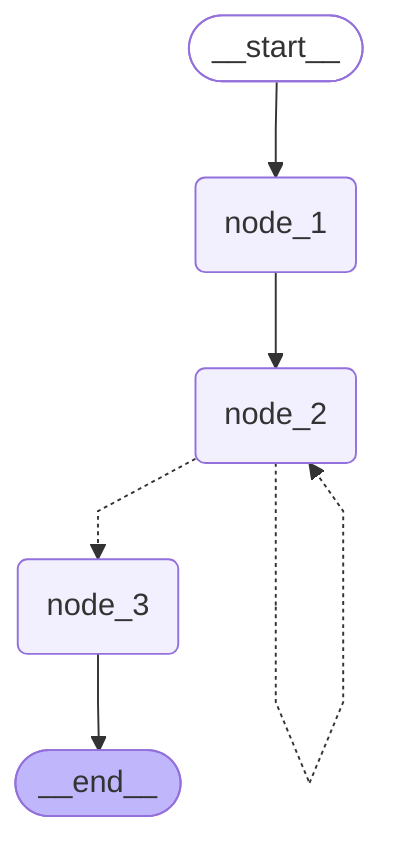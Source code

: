 %%{init: {'flowchart': {'curve': 'linear'}}}%%
graph TD;
	__start__([<p>__start__</p>]):::first
	node_1(node_1)
	node_2(node_2)
	node_3(node_3)
	__end__([<p>__end__</p>]):::last
	__start__ --> node_1;
	node_1 --> node_2;
	node_2 -.-> node_3;
	node_3 --> __end__;
	node_2 -.-> node_2;
	classDef default fill:#f2f0ff,line-height:1.2
	classDef first fill-opacity:0
	classDef last fill:#bfb6fc